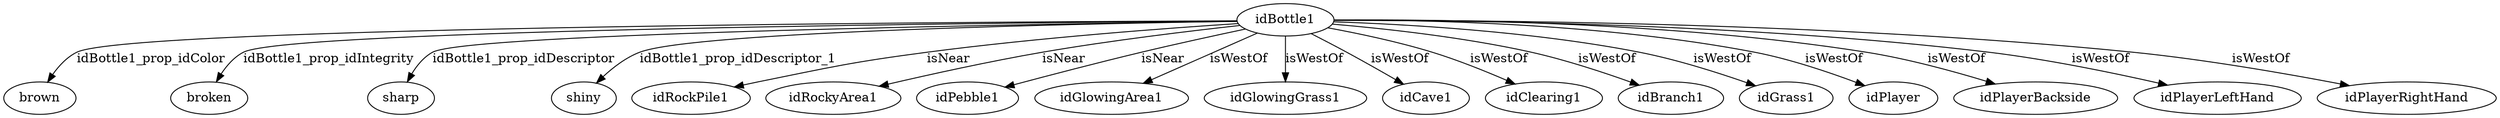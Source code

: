 strict digraph  {
idBottle1 [node_type=entity_node];
brown [node_type=property_node];
broken [node_type=property_node];
sharp [node_type=property_node];
shiny [node_type=property_node];
idRockPile1 [node_type=entity_node];
idRockyArea1 [node_type=entity_node];
idPebble1 [node_type=entity_node];
idGlowingArea1 [node_type=entity_node];
idGlowingGrass1 [node_type=entity_node];
idCave1 [node_type=entity_node];
idClearing1 [node_type=entity_node];
idBranch1 [node_type=entity_node];
idGrass1 [node_type=entity_node];
idPlayer [node_type=entity_node];
idPlayerBackside [node_type=entity_node];
idPlayerLeftHand [node_type=entity_node];
idPlayerRightHand [node_type=entity_node];
idBottle1 -> brown  [edge_type=property, label=idBottle1_prop_idColor];
idBottle1 -> broken  [edge_type=property, label=idBottle1_prop_idIntegrity];
idBottle1 -> sharp  [edge_type=property, label=idBottle1_prop_idDescriptor];
idBottle1 -> shiny  [edge_type=property, label=idBottle1_prop_idDescriptor_1];
idBottle1 -> idRockPile1  [edge_type=relationship, label=isNear];
idBottle1 -> idRockyArea1  [edge_type=relationship, label=isNear];
idBottle1 -> idPebble1  [edge_type=relationship, label=isNear];
idBottle1 -> idGlowingArea1  [edge_type=relationship, label=isWestOf];
idBottle1 -> idGlowingGrass1  [edge_type=relationship, label=isWestOf];
idBottle1 -> idCave1  [edge_type=relationship, label=isWestOf];
idBottle1 -> idClearing1  [edge_type=relationship, label=isWestOf];
idBottle1 -> idBranch1  [edge_type=relationship, label=isWestOf];
idBottle1 -> idGrass1  [edge_type=relationship, label=isWestOf];
idBottle1 -> idPlayer  [edge_type=relationship, label=isWestOf];
idBottle1 -> idPlayerBackside  [edge_type=relationship, label=isWestOf];
idBottle1 -> idPlayerLeftHand  [edge_type=relationship, label=isWestOf];
idBottle1 -> idPlayerRightHand  [edge_type=relationship, label=isWestOf];
}
